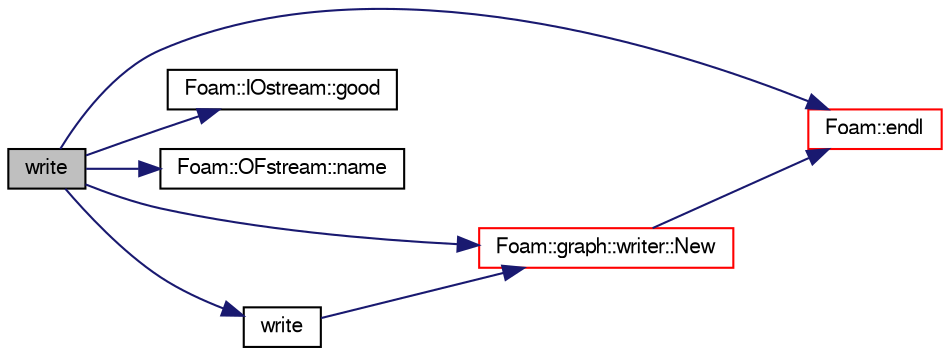 digraph "write"
{
  bgcolor="transparent";
  edge [fontname="FreeSans",fontsize="10",labelfontname="FreeSans",labelfontsize="10"];
  node [fontname="FreeSans",fontsize="10",shape=record];
  rankdir="LR";
  Node586 [label="write",height=0.2,width=0.4,color="black", fillcolor="grey75", style="filled", fontcolor="black"];
  Node586 -> Node587 [color="midnightblue",fontsize="10",style="solid",fontname="FreeSans"];
  Node587 [label="Foam::endl",height=0.2,width=0.4,color="red",URL="$a21124.html#a2db8fe02a0d3909e9351bb4275b23ce4",tooltip="Add newline and flush stream. "];
  Node586 -> Node589 [color="midnightblue",fontsize="10",style="solid",fontname="FreeSans"];
  Node589 [label="Foam::IOstream::good",height=0.2,width=0.4,color="black",URL="$a26226.html#abdcc7f96f487faadc7769afcf58fe992",tooltip="Return true if next operation might succeed. "];
  Node586 -> Node590 [color="midnightblue",fontsize="10",style="solid",fontname="FreeSans"];
  Node590 [label="Foam::OFstream::name",height=0.2,width=0.4,color="black",URL="$a26190.html#aba53f1f9c8fadfa65f4099af10df348c",tooltip="Return the name of the stream. "];
  Node586 -> Node591 [color="midnightblue",fontsize="10",style="solid",fontname="FreeSans"];
  Node591 [label="Foam::graph::writer::New",height=0.2,width=0.4,color="red",URL="$a26706.html#aa1efbf10766de2edf081edcdfcf436f9",tooltip="Return a reference to the selected writer. "];
  Node591 -> Node587 [color="midnightblue",fontsize="10",style="solid",fontname="FreeSans"];
  Node586 -> Node639 [color="midnightblue",fontsize="10",style="solid",fontname="FreeSans"];
  Node639 [label="write",height=0.2,width=0.4,color="black",URL="$a26698.html#a8e266c1d71e1756c7c2c6f66b57ac4f1",tooltip="Write graph to stream in given format. "];
  Node639 -> Node591 [color="midnightblue",fontsize="10",style="solid",fontname="FreeSans"];
}
